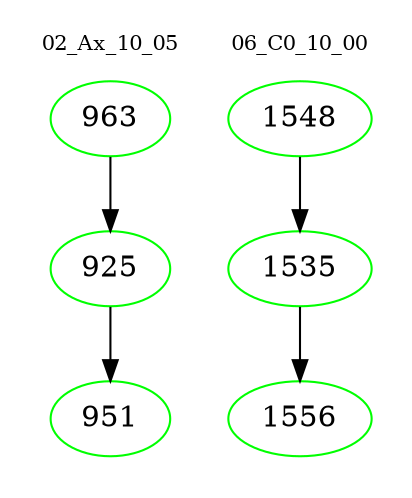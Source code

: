 digraph{
subgraph cluster_0 {
color = white
label = "02_Ax_10_05";
fontsize=10;
T0_963 [label="963", color="green"]
T0_963 -> T0_925 [color="black"]
T0_925 [label="925", color="green"]
T0_925 -> T0_951 [color="black"]
T0_951 [label="951", color="green"]
}
subgraph cluster_1 {
color = white
label = "06_C0_10_00";
fontsize=10;
T1_1548 [label="1548", color="green"]
T1_1548 -> T1_1535 [color="black"]
T1_1535 [label="1535", color="green"]
T1_1535 -> T1_1556 [color="black"]
T1_1556 [label="1556", color="green"]
}
}
